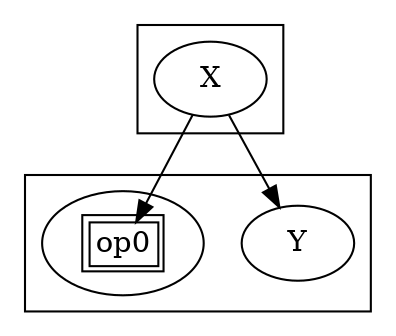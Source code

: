 digraph g {
	subgraph cluster_x
	{
		X
	}
	subgraph cluster_y
	{
		Y
		Z
			[
				label=<<table><tr><td port="op0">op0</td></tr></table>>
			]
	}
	X -> Y
	X -> Z:op0
}
